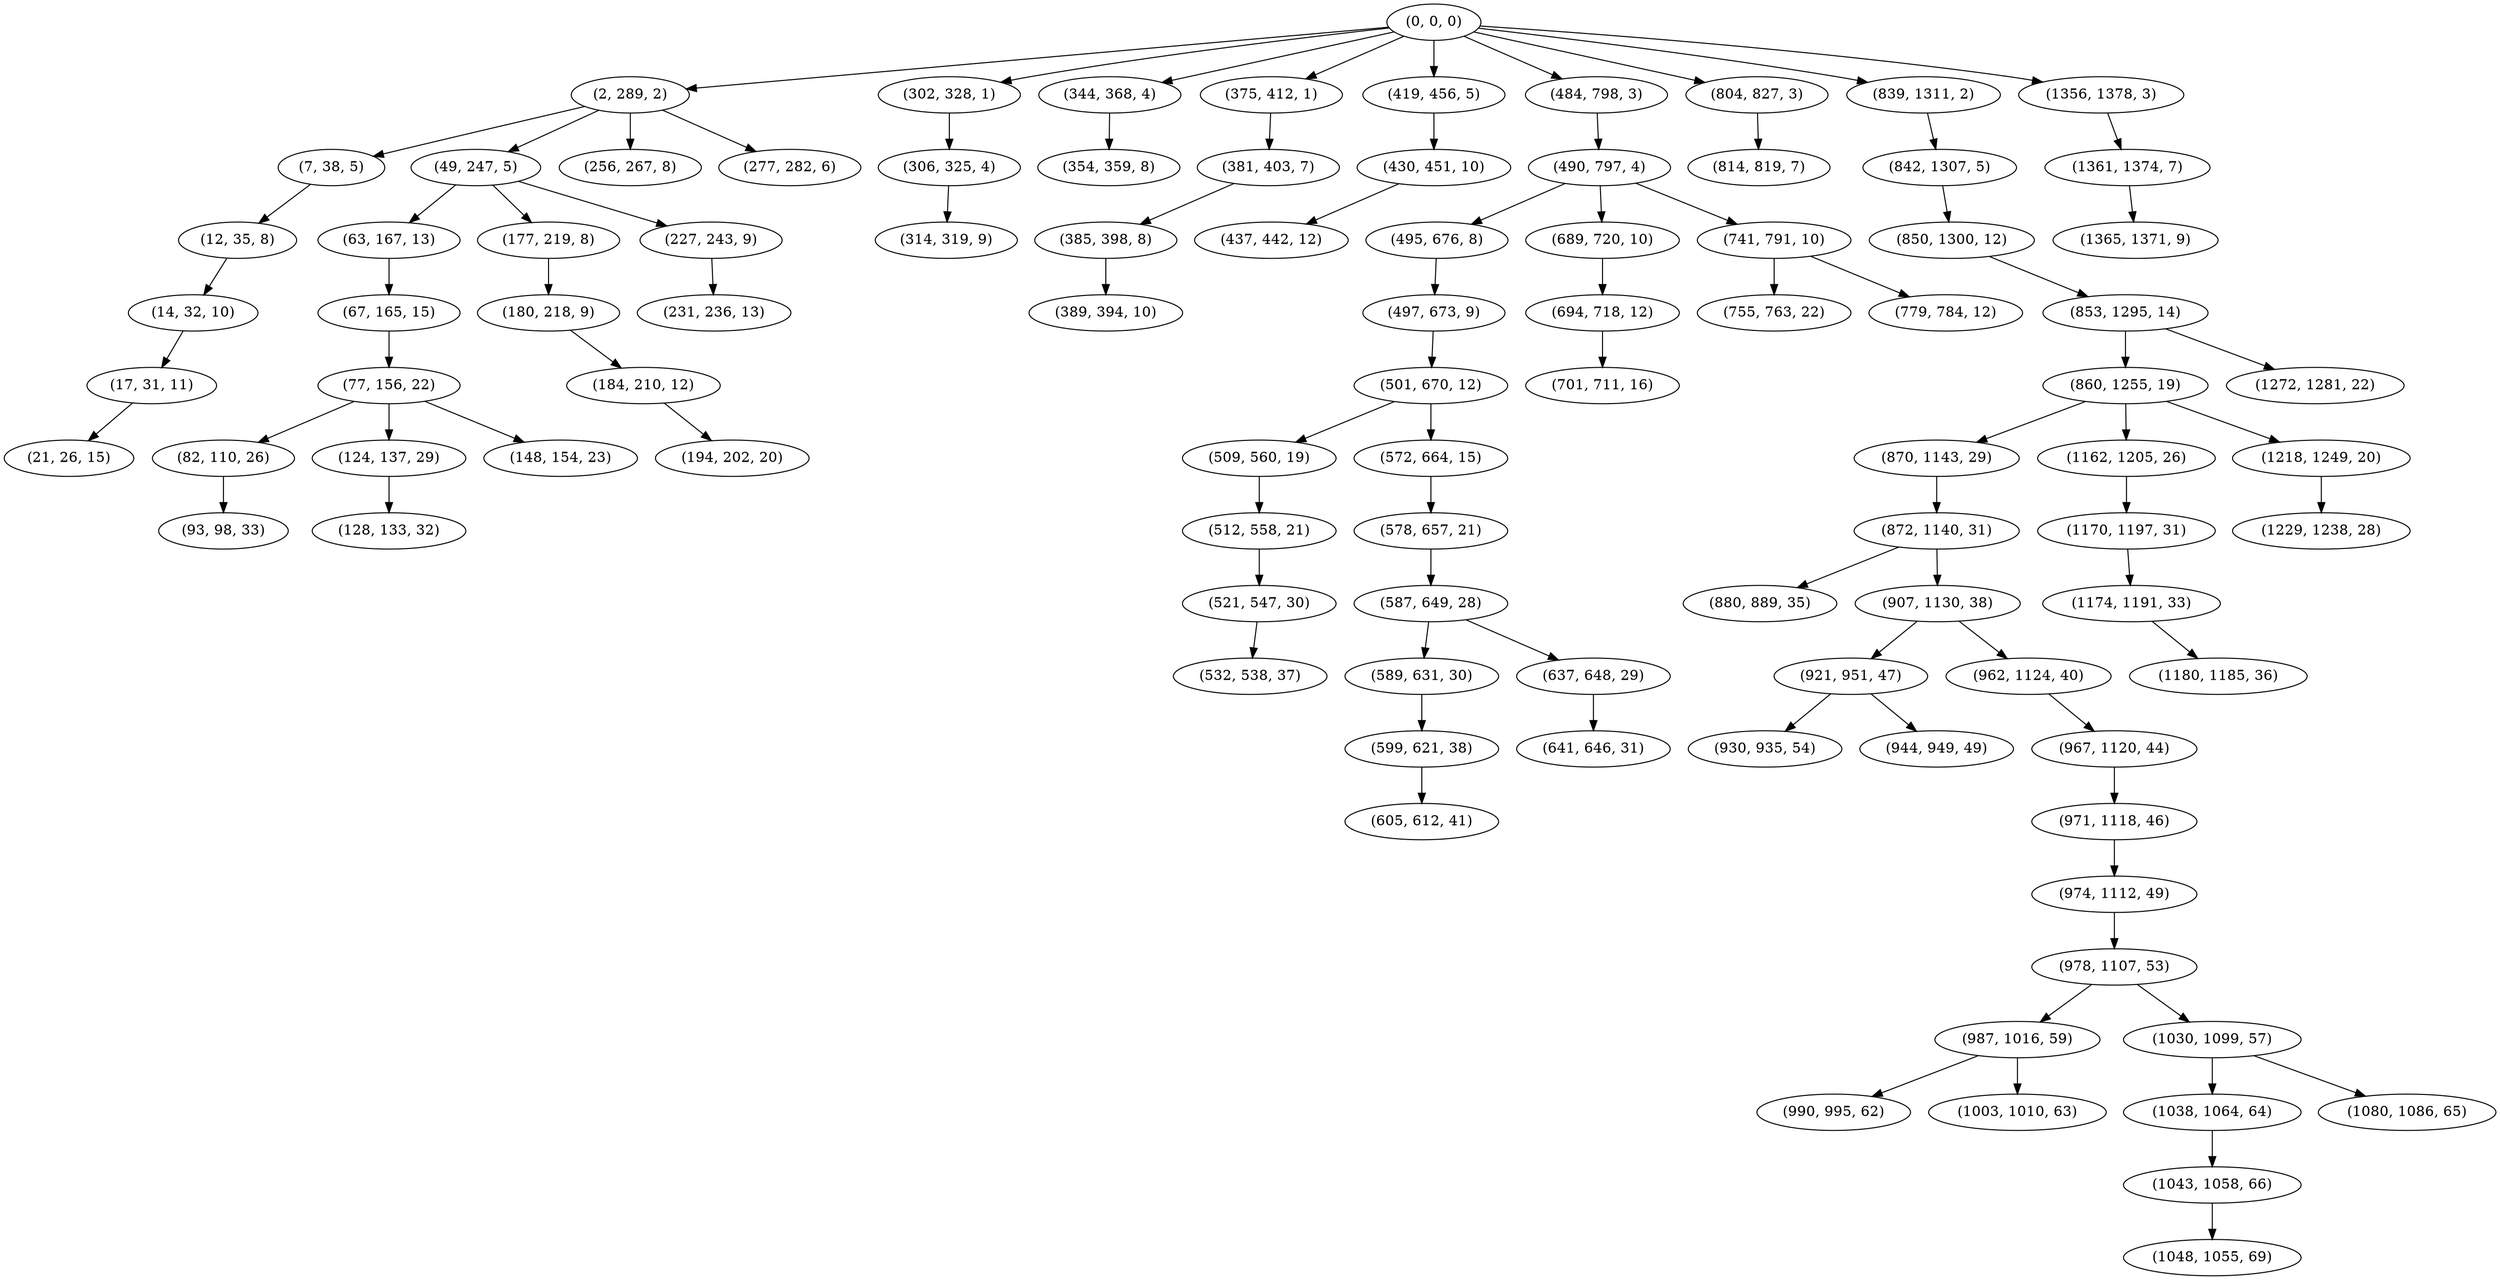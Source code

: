 digraph tree {
    "(0, 0, 0)";
    "(2, 289, 2)";
    "(7, 38, 5)";
    "(12, 35, 8)";
    "(14, 32, 10)";
    "(17, 31, 11)";
    "(21, 26, 15)";
    "(49, 247, 5)";
    "(63, 167, 13)";
    "(67, 165, 15)";
    "(77, 156, 22)";
    "(82, 110, 26)";
    "(93, 98, 33)";
    "(124, 137, 29)";
    "(128, 133, 32)";
    "(148, 154, 23)";
    "(177, 219, 8)";
    "(180, 218, 9)";
    "(184, 210, 12)";
    "(194, 202, 20)";
    "(227, 243, 9)";
    "(231, 236, 13)";
    "(256, 267, 8)";
    "(277, 282, 6)";
    "(302, 328, 1)";
    "(306, 325, 4)";
    "(314, 319, 9)";
    "(344, 368, 4)";
    "(354, 359, 8)";
    "(375, 412, 1)";
    "(381, 403, 7)";
    "(385, 398, 8)";
    "(389, 394, 10)";
    "(419, 456, 5)";
    "(430, 451, 10)";
    "(437, 442, 12)";
    "(484, 798, 3)";
    "(490, 797, 4)";
    "(495, 676, 8)";
    "(497, 673, 9)";
    "(501, 670, 12)";
    "(509, 560, 19)";
    "(512, 558, 21)";
    "(521, 547, 30)";
    "(532, 538, 37)";
    "(572, 664, 15)";
    "(578, 657, 21)";
    "(587, 649, 28)";
    "(589, 631, 30)";
    "(599, 621, 38)";
    "(605, 612, 41)";
    "(637, 648, 29)";
    "(641, 646, 31)";
    "(689, 720, 10)";
    "(694, 718, 12)";
    "(701, 711, 16)";
    "(741, 791, 10)";
    "(755, 763, 22)";
    "(779, 784, 12)";
    "(804, 827, 3)";
    "(814, 819, 7)";
    "(839, 1311, 2)";
    "(842, 1307, 5)";
    "(850, 1300, 12)";
    "(853, 1295, 14)";
    "(860, 1255, 19)";
    "(870, 1143, 29)";
    "(872, 1140, 31)";
    "(880, 889, 35)";
    "(907, 1130, 38)";
    "(921, 951, 47)";
    "(930, 935, 54)";
    "(944, 949, 49)";
    "(962, 1124, 40)";
    "(967, 1120, 44)";
    "(971, 1118, 46)";
    "(974, 1112, 49)";
    "(978, 1107, 53)";
    "(987, 1016, 59)";
    "(990, 995, 62)";
    "(1003, 1010, 63)";
    "(1030, 1099, 57)";
    "(1038, 1064, 64)";
    "(1043, 1058, 66)";
    "(1048, 1055, 69)";
    "(1080, 1086, 65)";
    "(1162, 1205, 26)";
    "(1170, 1197, 31)";
    "(1174, 1191, 33)";
    "(1180, 1185, 36)";
    "(1218, 1249, 20)";
    "(1229, 1238, 28)";
    "(1272, 1281, 22)";
    "(1356, 1378, 3)";
    "(1361, 1374, 7)";
    "(1365, 1371, 9)";
    "(0, 0, 0)" -> "(2, 289, 2)";
    "(0, 0, 0)" -> "(302, 328, 1)";
    "(0, 0, 0)" -> "(344, 368, 4)";
    "(0, 0, 0)" -> "(375, 412, 1)";
    "(0, 0, 0)" -> "(419, 456, 5)";
    "(0, 0, 0)" -> "(484, 798, 3)";
    "(0, 0, 0)" -> "(804, 827, 3)";
    "(0, 0, 0)" -> "(839, 1311, 2)";
    "(0, 0, 0)" -> "(1356, 1378, 3)";
    "(2, 289, 2)" -> "(7, 38, 5)";
    "(2, 289, 2)" -> "(49, 247, 5)";
    "(2, 289, 2)" -> "(256, 267, 8)";
    "(2, 289, 2)" -> "(277, 282, 6)";
    "(7, 38, 5)" -> "(12, 35, 8)";
    "(12, 35, 8)" -> "(14, 32, 10)";
    "(14, 32, 10)" -> "(17, 31, 11)";
    "(17, 31, 11)" -> "(21, 26, 15)";
    "(49, 247, 5)" -> "(63, 167, 13)";
    "(49, 247, 5)" -> "(177, 219, 8)";
    "(49, 247, 5)" -> "(227, 243, 9)";
    "(63, 167, 13)" -> "(67, 165, 15)";
    "(67, 165, 15)" -> "(77, 156, 22)";
    "(77, 156, 22)" -> "(82, 110, 26)";
    "(77, 156, 22)" -> "(124, 137, 29)";
    "(77, 156, 22)" -> "(148, 154, 23)";
    "(82, 110, 26)" -> "(93, 98, 33)";
    "(124, 137, 29)" -> "(128, 133, 32)";
    "(177, 219, 8)" -> "(180, 218, 9)";
    "(180, 218, 9)" -> "(184, 210, 12)";
    "(184, 210, 12)" -> "(194, 202, 20)";
    "(227, 243, 9)" -> "(231, 236, 13)";
    "(302, 328, 1)" -> "(306, 325, 4)";
    "(306, 325, 4)" -> "(314, 319, 9)";
    "(344, 368, 4)" -> "(354, 359, 8)";
    "(375, 412, 1)" -> "(381, 403, 7)";
    "(381, 403, 7)" -> "(385, 398, 8)";
    "(385, 398, 8)" -> "(389, 394, 10)";
    "(419, 456, 5)" -> "(430, 451, 10)";
    "(430, 451, 10)" -> "(437, 442, 12)";
    "(484, 798, 3)" -> "(490, 797, 4)";
    "(490, 797, 4)" -> "(495, 676, 8)";
    "(490, 797, 4)" -> "(689, 720, 10)";
    "(490, 797, 4)" -> "(741, 791, 10)";
    "(495, 676, 8)" -> "(497, 673, 9)";
    "(497, 673, 9)" -> "(501, 670, 12)";
    "(501, 670, 12)" -> "(509, 560, 19)";
    "(501, 670, 12)" -> "(572, 664, 15)";
    "(509, 560, 19)" -> "(512, 558, 21)";
    "(512, 558, 21)" -> "(521, 547, 30)";
    "(521, 547, 30)" -> "(532, 538, 37)";
    "(572, 664, 15)" -> "(578, 657, 21)";
    "(578, 657, 21)" -> "(587, 649, 28)";
    "(587, 649, 28)" -> "(589, 631, 30)";
    "(587, 649, 28)" -> "(637, 648, 29)";
    "(589, 631, 30)" -> "(599, 621, 38)";
    "(599, 621, 38)" -> "(605, 612, 41)";
    "(637, 648, 29)" -> "(641, 646, 31)";
    "(689, 720, 10)" -> "(694, 718, 12)";
    "(694, 718, 12)" -> "(701, 711, 16)";
    "(741, 791, 10)" -> "(755, 763, 22)";
    "(741, 791, 10)" -> "(779, 784, 12)";
    "(804, 827, 3)" -> "(814, 819, 7)";
    "(839, 1311, 2)" -> "(842, 1307, 5)";
    "(842, 1307, 5)" -> "(850, 1300, 12)";
    "(850, 1300, 12)" -> "(853, 1295, 14)";
    "(853, 1295, 14)" -> "(860, 1255, 19)";
    "(853, 1295, 14)" -> "(1272, 1281, 22)";
    "(860, 1255, 19)" -> "(870, 1143, 29)";
    "(860, 1255, 19)" -> "(1162, 1205, 26)";
    "(860, 1255, 19)" -> "(1218, 1249, 20)";
    "(870, 1143, 29)" -> "(872, 1140, 31)";
    "(872, 1140, 31)" -> "(880, 889, 35)";
    "(872, 1140, 31)" -> "(907, 1130, 38)";
    "(907, 1130, 38)" -> "(921, 951, 47)";
    "(907, 1130, 38)" -> "(962, 1124, 40)";
    "(921, 951, 47)" -> "(930, 935, 54)";
    "(921, 951, 47)" -> "(944, 949, 49)";
    "(962, 1124, 40)" -> "(967, 1120, 44)";
    "(967, 1120, 44)" -> "(971, 1118, 46)";
    "(971, 1118, 46)" -> "(974, 1112, 49)";
    "(974, 1112, 49)" -> "(978, 1107, 53)";
    "(978, 1107, 53)" -> "(987, 1016, 59)";
    "(978, 1107, 53)" -> "(1030, 1099, 57)";
    "(987, 1016, 59)" -> "(990, 995, 62)";
    "(987, 1016, 59)" -> "(1003, 1010, 63)";
    "(1030, 1099, 57)" -> "(1038, 1064, 64)";
    "(1030, 1099, 57)" -> "(1080, 1086, 65)";
    "(1038, 1064, 64)" -> "(1043, 1058, 66)";
    "(1043, 1058, 66)" -> "(1048, 1055, 69)";
    "(1162, 1205, 26)" -> "(1170, 1197, 31)";
    "(1170, 1197, 31)" -> "(1174, 1191, 33)";
    "(1174, 1191, 33)" -> "(1180, 1185, 36)";
    "(1218, 1249, 20)" -> "(1229, 1238, 28)";
    "(1356, 1378, 3)" -> "(1361, 1374, 7)";
    "(1361, 1374, 7)" -> "(1365, 1371, 9)";
}
